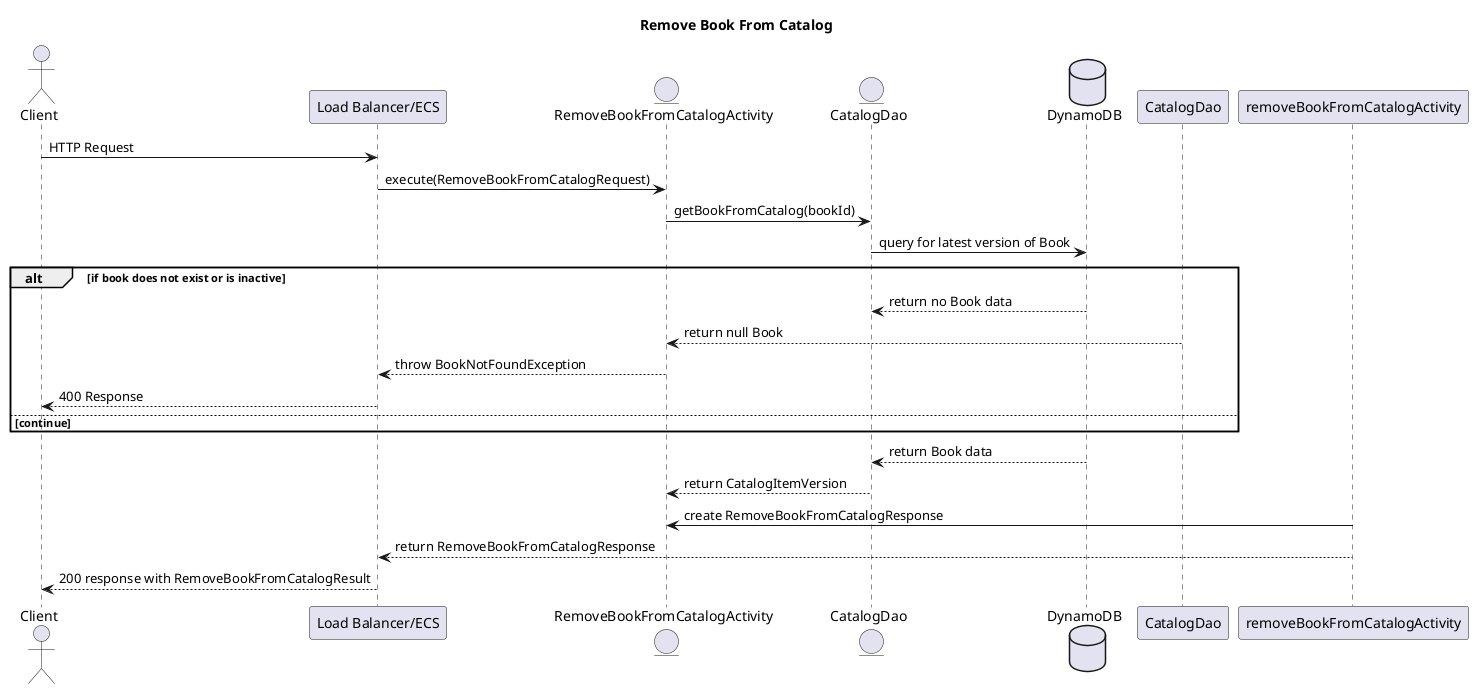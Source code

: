 @startuml
actor "Client" as client
participant "Load Balancer/ECS" as loadBalancer
entity "RemoveBookFromCatalogActivity" as RemoveBookFromCatalogActivity
entity "CatalogDao" as catalogDao
database "DynamoDB" as dynamoDB

title Remove Book From Catalog

client -> loadBalancer : HTTP Request
loadBalancer ->  RemoveBookFromCatalogActivity : execute(RemoveBookFromCatalogRequest)
RemoveBookFromCatalogActivity -> catalogDao : getBookFromCatalog(bookId)
catalogDao -> dynamoDB : query for latest version of Book

alt if book does not exist or is inactive
dynamoDB --> catalogDao : return no Book data
CatalogDao --> RemoveBookFromCatalogActivity : return null Book
RemoveBookFromCatalogActivity --> loadBalancer : throw BookNotFoundException
loadBalancer --> client : 400 Response
else continue
end

dynamoDB --> catalogDao : return Book data
catalogDao --> RemoveBookFromCatalogActivity : return CatalogItemVersion
removeBookFromCatalogActivity -> RemoveBookFromCatalogActivity : create RemoveBookFromCatalogResponse
removeBookFromCatalogActivity --> loadBalancer : return RemoveBookFromCatalogResponse
loadBalancer --> client : 200 response with RemoveBookFromCatalogResult

@enduml